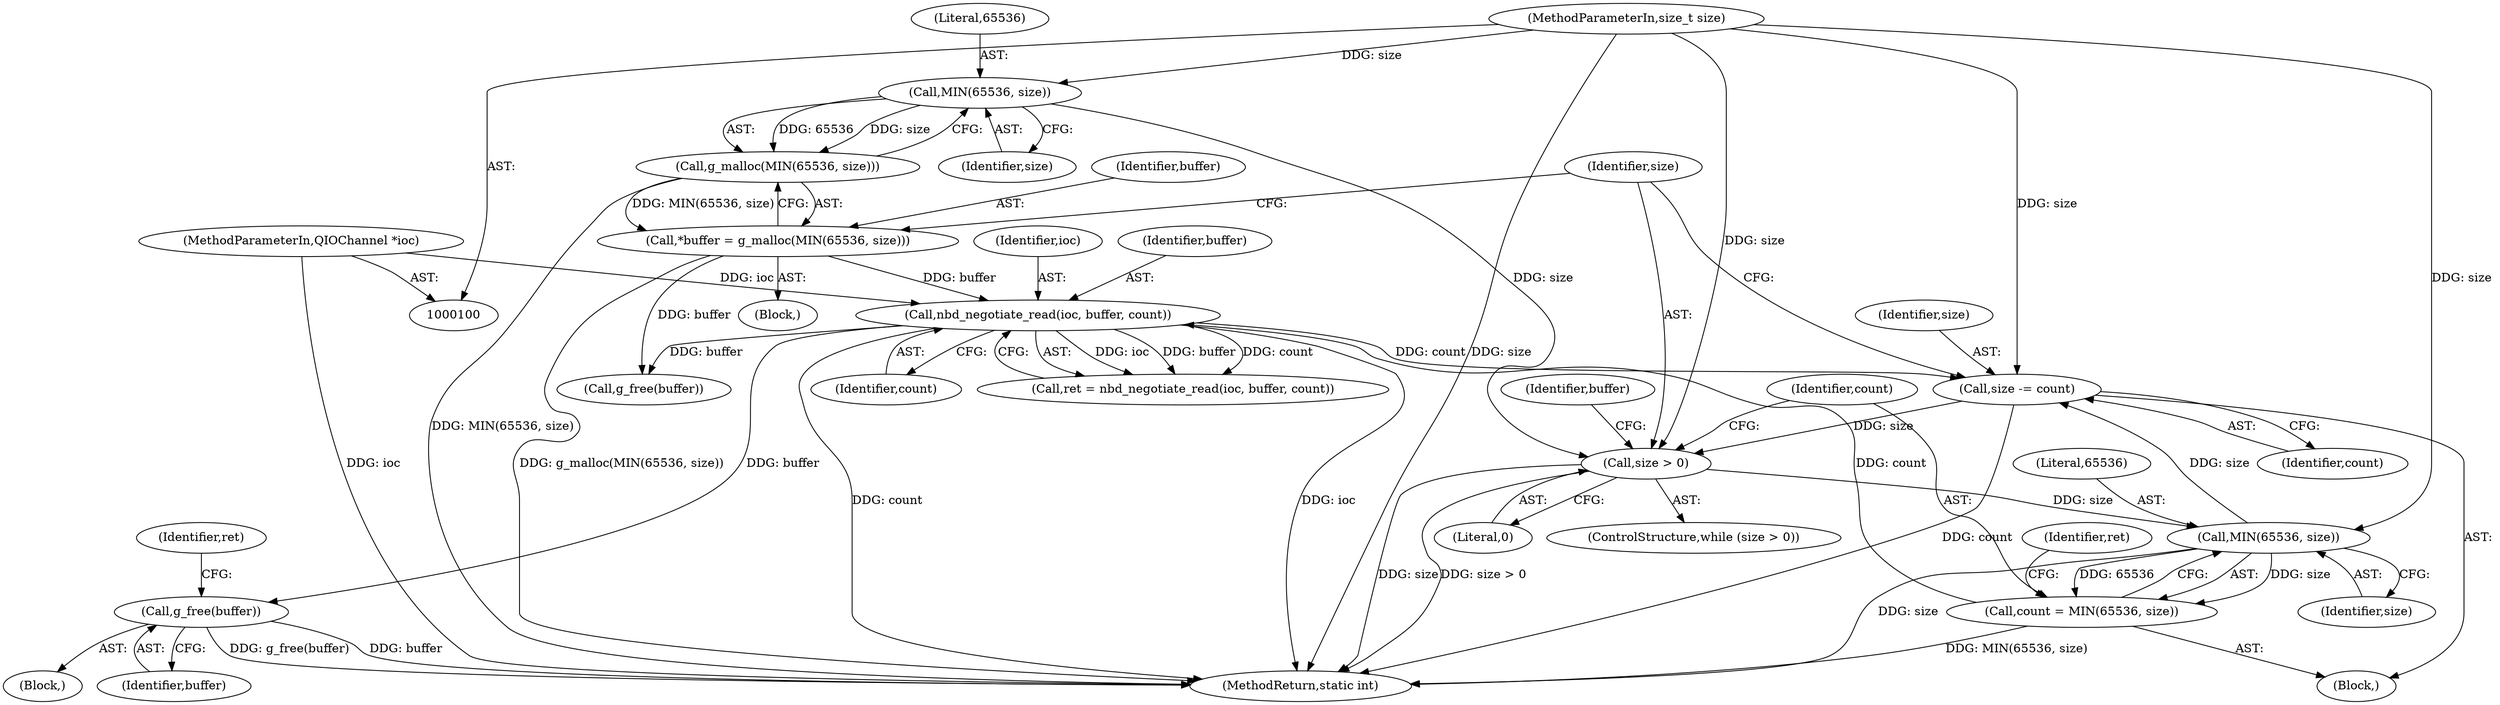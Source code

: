 digraph "1_qemu_2b0bbc4f8809c972bad134bc1a2570dbb01dea0b_0@API" {
"1000134" [label="(Call,g_free(buffer))"];
"1000125" [label="(Call,nbd_negotiate_read(ioc, buffer, count))"];
"1000101" [label="(MethodParameterIn,QIOChannel *ioc)"];
"1000106" [label="(Call,*buffer = g_malloc(MIN(65536, size)))"];
"1000108" [label="(Call,g_malloc(MIN(65536, size)))"];
"1000109" [label="(Call,MIN(65536, size))"];
"1000102" [label="(MethodParameterIn,size_t size)"];
"1000118" [label="(Call,count = MIN(65536, size))"];
"1000120" [label="(Call,MIN(65536, size))"];
"1000113" [label="(Call,size > 0)"];
"1000138" [label="(Call,size -= count)"];
"1000127" [label="(Identifier,buffer)"];
"1000141" [label="(Call,g_free(buffer))"];
"1000122" [label="(Identifier,size)"];
"1000139" [label="(Identifier,size)"];
"1000102" [label="(MethodParameterIn,size_t size)"];
"1000113" [label="(Call,size > 0)"];
"1000124" [label="(Identifier,ret)"];
"1000137" [label="(Identifier,ret)"];
"1000116" [label="(Block,)"];
"1000123" [label="(Call,ret = nbd_negotiate_read(ioc, buffer, count))"];
"1000108" [label="(Call,g_malloc(MIN(65536, size)))"];
"1000118" [label="(Call,count = MIN(65536, size))"];
"1000133" [label="(Block,)"];
"1000126" [label="(Identifier,ioc)"];
"1000128" [label="(Identifier,count)"];
"1000111" [label="(Identifier,size)"];
"1000142" [label="(Identifier,buffer)"];
"1000101" [label="(MethodParameterIn,QIOChannel *ioc)"];
"1000109" [label="(Call,MIN(65536, size))"];
"1000103" [label="(Block,)"];
"1000125" [label="(Call,nbd_negotiate_read(ioc, buffer, count))"];
"1000115" [label="(Literal,0)"];
"1000107" [label="(Identifier,buffer)"];
"1000120" [label="(Call,MIN(65536, size))"];
"1000134" [label="(Call,g_free(buffer))"];
"1000112" [label="(ControlStructure,while (size > 0))"];
"1000135" [label="(Identifier,buffer)"];
"1000121" [label="(Literal,65536)"];
"1000106" [label="(Call,*buffer = g_malloc(MIN(65536, size)))"];
"1000114" [label="(Identifier,size)"];
"1000110" [label="(Literal,65536)"];
"1000145" [label="(MethodReturn,static int)"];
"1000140" [label="(Identifier,count)"];
"1000138" [label="(Call,size -= count)"];
"1000119" [label="(Identifier,count)"];
"1000134" -> "1000133"  [label="AST: "];
"1000134" -> "1000135"  [label="CFG: "];
"1000135" -> "1000134"  [label="AST: "];
"1000137" -> "1000134"  [label="CFG: "];
"1000134" -> "1000145"  [label="DDG: g_free(buffer)"];
"1000134" -> "1000145"  [label="DDG: buffer"];
"1000125" -> "1000134"  [label="DDG: buffer"];
"1000125" -> "1000123"  [label="AST: "];
"1000125" -> "1000128"  [label="CFG: "];
"1000126" -> "1000125"  [label="AST: "];
"1000127" -> "1000125"  [label="AST: "];
"1000128" -> "1000125"  [label="AST: "];
"1000123" -> "1000125"  [label="CFG: "];
"1000125" -> "1000145"  [label="DDG: ioc"];
"1000125" -> "1000145"  [label="DDG: count"];
"1000125" -> "1000123"  [label="DDG: ioc"];
"1000125" -> "1000123"  [label="DDG: buffer"];
"1000125" -> "1000123"  [label="DDG: count"];
"1000101" -> "1000125"  [label="DDG: ioc"];
"1000106" -> "1000125"  [label="DDG: buffer"];
"1000118" -> "1000125"  [label="DDG: count"];
"1000125" -> "1000138"  [label="DDG: count"];
"1000125" -> "1000141"  [label="DDG: buffer"];
"1000101" -> "1000100"  [label="AST: "];
"1000101" -> "1000145"  [label="DDG: ioc"];
"1000106" -> "1000103"  [label="AST: "];
"1000106" -> "1000108"  [label="CFG: "];
"1000107" -> "1000106"  [label="AST: "];
"1000108" -> "1000106"  [label="AST: "];
"1000114" -> "1000106"  [label="CFG: "];
"1000106" -> "1000145"  [label="DDG: g_malloc(MIN(65536, size))"];
"1000108" -> "1000106"  [label="DDG: MIN(65536, size)"];
"1000106" -> "1000141"  [label="DDG: buffer"];
"1000108" -> "1000109"  [label="CFG: "];
"1000109" -> "1000108"  [label="AST: "];
"1000108" -> "1000145"  [label="DDG: MIN(65536, size)"];
"1000109" -> "1000108"  [label="DDG: 65536"];
"1000109" -> "1000108"  [label="DDG: size"];
"1000109" -> "1000111"  [label="CFG: "];
"1000110" -> "1000109"  [label="AST: "];
"1000111" -> "1000109"  [label="AST: "];
"1000102" -> "1000109"  [label="DDG: size"];
"1000109" -> "1000113"  [label="DDG: size"];
"1000102" -> "1000100"  [label="AST: "];
"1000102" -> "1000145"  [label="DDG: size"];
"1000102" -> "1000113"  [label="DDG: size"];
"1000102" -> "1000120"  [label="DDG: size"];
"1000102" -> "1000138"  [label="DDG: size"];
"1000118" -> "1000116"  [label="AST: "];
"1000118" -> "1000120"  [label="CFG: "];
"1000119" -> "1000118"  [label="AST: "];
"1000120" -> "1000118"  [label="AST: "];
"1000124" -> "1000118"  [label="CFG: "];
"1000118" -> "1000145"  [label="DDG: MIN(65536, size)"];
"1000120" -> "1000118"  [label="DDG: 65536"];
"1000120" -> "1000118"  [label="DDG: size"];
"1000120" -> "1000122"  [label="CFG: "];
"1000121" -> "1000120"  [label="AST: "];
"1000122" -> "1000120"  [label="AST: "];
"1000120" -> "1000145"  [label="DDG: size"];
"1000113" -> "1000120"  [label="DDG: size"];
"1000120" -> "1000138"  [label="DDG: size"];
"1000113" -> "1000112"  [label="AST: "];
"1000113" -> "1000115"  [label="CFG: "];
"1000114" -> "1000113"  [label="AST: "];
"1000115" -> "1000113"  [label="AST: "];
"1000119" -> "1000113"  [label="CFG: "];
"1000142" -> "1000113"  [label="CFG: "];
"1000113" -> "1000145"  [label="DDG: size"];
"1000113" -> "1000145"  [label="DDG: size > 0"];
"1000138" -> "1000113"  [label="DDG: size"];
"1000138" -> "1000116"  [label="AST: "];
"1000138" -> "1000140"  [label="CFG: "];
"1000139" -> "1000138"  [label="AST: "];
"1000140" -> "1000138"  [label="AST: "];
"1000114" -> "1000138"  [label="CFG: "];
"1000138" -> "1000145"  [label="DDG: count"];
}
